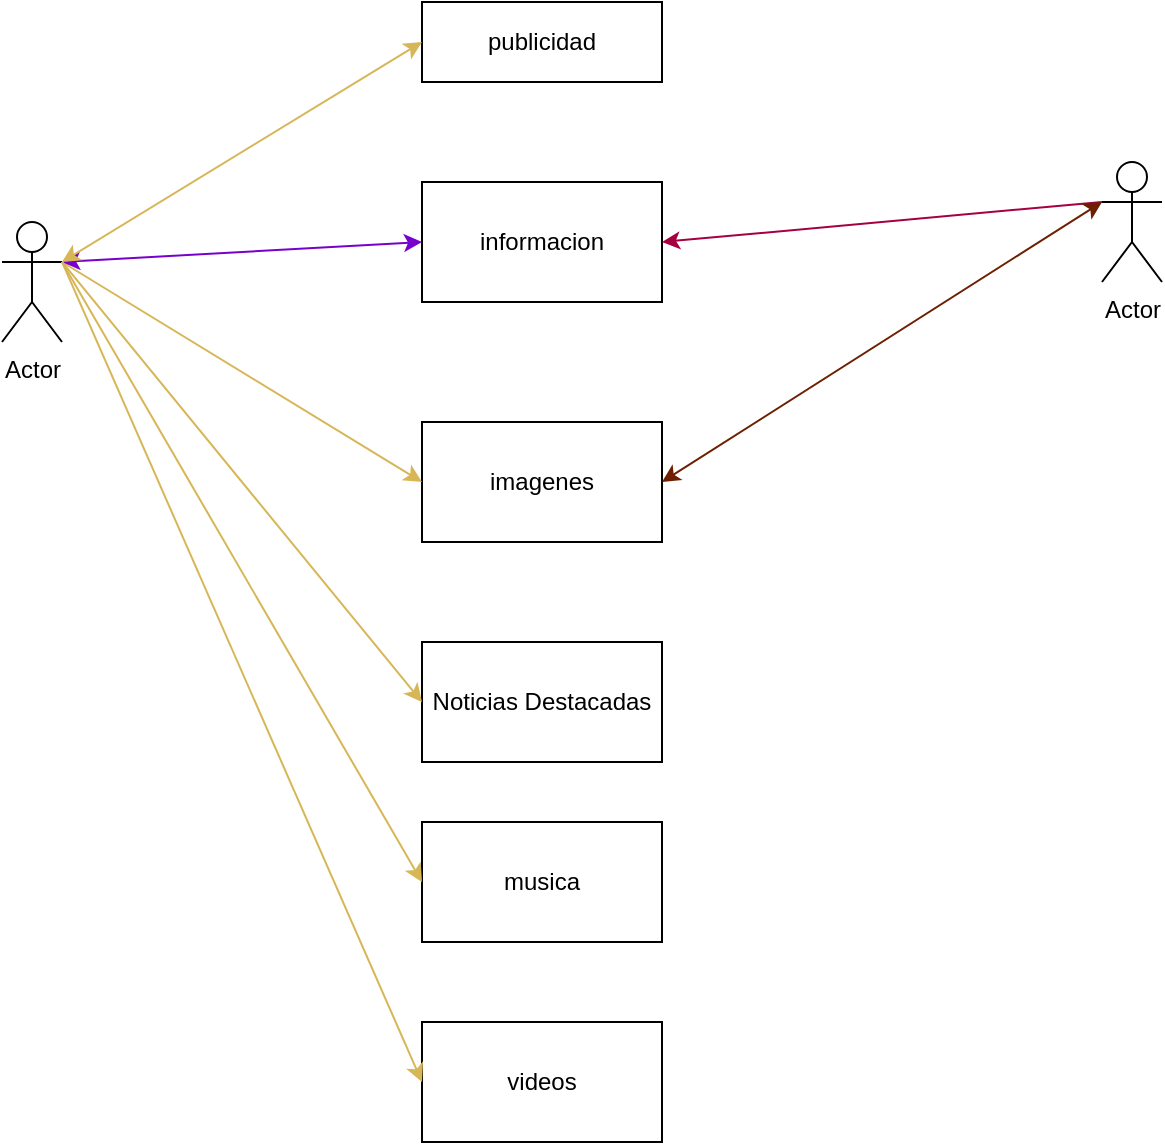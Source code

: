 <mxfile version="12.7.9" type="device"><diagram id="cQtsVK-wPbzoUickOhKt" name="Página-1"><mxGraphModel dx="1038" dy="640" grid="1" gridSize="10" guides="1" tooltips="1" connect="1" arrows="1" fold="1" page="1" pageScale="1" pageWidth="827" pageHeight="1169" math="0" shadow="0"><root><mxCell id="0"/><mxCell id="1" parent="0"/><mxCell id="dxaz1-LRr7kSqKhdhvzg-1" value="publicidad" style="rounded=0;whiteSpace=wrap;html=1;" vertex="1" parent="1"><mxGeometry x="320" y="40" width="120" height="40" as="geometry"/></mxCell><mxCell id="dxaz1-LRr7kSqKhdhvzg-2" value="imagenes" style="rounded=0;whiteSpace=wrap;html=1;" vertex="1" parent="1"><mxGeometry x="320" y="250" width="120" height="60" as="geometry"/></mxCell><mxCell id="dxaz1-LRr7kSqKhdhvzg-10" value="Actor" style="shape=umlActor;verticalLabelPosition=bottom;labelBackgroundColor=#ffffff;verticalAlign=top;html=1;outlineConnect=0;" vertex="1" parent="1"><mxGeometry x="110" y="150" width="30" height="60" as="geometry"/></mxCell><mxCell id="dxaz1-LRr7kSqKhdhvzg-11" value="Actor" style="shape=umlActor;verticalLabelPosition=bottom;labelBackgroundColor=#ffffff;verticalAlign=top;html=1;outlineConnect=0;" vertex="1" parent="1"><mxGeometry x="660" y="120" width="30" height="60" as="geometry"/></mxCell><mxCell id="dxaz1-LRr7kSqKhdhvzg-13" value="informacion" style="rounded=0;whiteSpace=wrap;html=1;" vertex="1" parent="1"><mxGeometry x="320" y="130" width="120" height="60" as="geometry"/></mxCell><mxCell id="dxaz1-LRr7kSqKhdhvzg-20" value="" style="endArrow=classic;html=1;entryX=0;entryY=0.5;entryDx=0;entryDy=0;fillColor=#fff2cc;strokeColor=#d6b656;" edge="1" parent="1" target="dxaz1-LRr7kSqKhdhvzg-2"><mxGeometry width="50" height="50" relative="1" as="geometry"><mxPoint x="140" y="170" as="sourcePoint"/><mxPoint x="220" y="190" as="targetPoint"/></mxGeometry></mxCell><mxCell id="dxaz1-LRr7kSqKhdhvzg-21" value="" style="endArrow=classic;html=1;entryX=1;entryY=0.5;entryDx=0;entryDy=0;exitX=0;exitY=0.333;exitDx=0;exitDy=0;exitPerimeter=0;fillColor=#d80073;strokeColor=#A50040;" edge="1" parent="1" source="dxaz1-LRr7kSqKhdhvzg-11" target="dxaz1-LRr7kSqKhdhvzg-13"><mxGeometry width="50" height="50" relative="1" as="geometry"><mxPoint x="390" y="340" as="sourcePoint"/><mxPoint x="440" y="290" as="targetPoint"/><Array as="points"/></mxGeometry></mxCell><mxCell id="dxaz1-LRr7kSqKhdhvzg-24" value="" style="endArrow=classic;startArrow=classic;html=1;exitX=1;exitY=0.333;exitDx=0;exitDy=0;exitPerimeter=0;entryX=0;entryY=0.5;entryDx=0;entryDy=0;fillColor=#aa00ff;strokeColor=#7700CC;" edge="1" parent="1" source="dxaz1-LRr7kSqKhdhvzg-10" target="dxaz1-LRr7kSqKhdhvzg-13"><mxGeometry width="50" height="50" relative="1" as="geometry"><mxPoint x="220" y="190" as="sourcePoint"/><mxPoint x="270" y="140" as="targetPoint"/></mxGeometry></mxCell><mxCell id="dxaz1-LRr7kSqKhdhvzg-27" value="" style="endArrow=classic;startArrow=classic;html=1;exitX=1;exitY=0.5;exitDx=0;exitDy=0;entryX=0;entryY=0.333;entryDx=0;entryDy=0;entryPerimeter=0;fillColor=#a0522d;strokeColor=#6D1F00;" edge="1" parent="1" source="dxaz1-LRr7kSqKhdhvzg-2" target="dxaz1-LRr7kSqKhdhvzg-11"><mxGeometry width="50" height="50" relative="1" as="geometry"><mxPoint x="530" y="260" as="sourcePoint"/><mxPoint x="580" y="210" as="targetPoint"/></mxGeometry></mxCell><mxCell id="dxaz1-LRr7kSqKhdhvzg-28" value="" style="endArrow=classic;startArrow=classic;html=1;entryX=0;entryY=0.5;entryDx=0;entryDy=0;exitX=1;exitY=0.333;exitDx=0;exitDy=0;exitPerimeter=0;fillColor=#fff2cc;strokeColor=#d6b656;gradientColor=#ffd966;" edge="1" parent="1" source="dxaz1-LRr7kSqKhdhvzg-10" target="dxaz1-LRr7kSqKhdhvzg-1"><mxGeometry width="50" height="50" relative="1" as="geometry"><mxPoint x="150" y="170" as="sourcePoint"/><mxPoint x="240" y="60" as="targetPoint"/></mxGeometry></mxCell><mxCell id="dxaz1-LRr7kSqKhdhvzg-31" value="Noticias Destacadas" style="rounded=0;whiteSpace=wrap;html=1;" vertex="1" parent="1"><mxGeometry x="320" y="360" width="120" height="60" as="geometry"/></mxCell><mxCell id="dxaz1-LRr7kSqKhdhvzg-32" value="" style="endArrow=classic;html=1;exitX=1;exitY=0.333;exitDx=0;exitDy=0;exitPerimeter=0;entryX=0;entryY=0.5;entryDx=0;entryDy=0;gradientColor=#ffd966;fillColor=#fff2cc;strokeColor=#d6b656;" edge="1" parent="1" source="dxaz1-LRr7kSqKhdhvzg-10" target="dxaz1-LRr7kSqKhdhvzg-31"><mxGeometry width="50" height="50" relative="1" as="geometry"><mxPoint x="170" y="330" as="sourcePoint"/><mxPoint x="220" y="280" as="targetPoint"/></mxGeometry></mxCell><mxCell id="dxaz1-LRr7kSqKhdhvzg-33" value="musica" style="rounded=0;whiteSpace=wrap;html=1;" vertex="1" parent="1"><mxGeometry x="320" y="450" width="120" height="60" as="geometry"/></mxCell><mxCell id="dxaz1-LRr7kSqKhdhvzg-34" value="" style="endArrow=classic;html=1;entryX=0;entryY=0.5;entryDx=0;entryDy=0;gradientColor=#ffd966;fillColor=#fff2cc;strokeColor=#d6b656;" edge="1" parent="1" target="dxaz1-LRr7kSqKhdhvzg-33"><mxGeometry width="50" height="50" relative="1" as="geometry"><mxPoint x="140" y="170" as="sourcePoint"/><mxPoint x="190" y="270" as="targetPoint"/></mxGeometry></mxCell><mxCell id="dxaz1-LRr7kSqKhdhvzg-35" value="videos" style="rounded=0;whiteSpace=wrap;html=1;" vertex="1" parent="1"><mxGeometry x="320" y="550" width="120" height="60" as="geometry"/></mxCell><mxCell id="dxaz1-LRr7kSqKhdhvzg-36" value="" style="endArrow=classic;html=1;exitX=1;exitY=0.333;exitDx=0;exitDy=0;exitPerimeter=0;entryX=0;entryY=0.5;entryDx=0;entryDy=0;gradientColor=#ffd966;fillColor=#fff2cc;strokeColor=#d6b656;" edge="1" parent="1" source="dxaz1-LRr7kSqKhdhvzg-10" target="dxaz1-LRr7kSqKhdhvzg-35"><mxGeometry width="50" height="50" relative="1" as="geometry"><mxPoint x="140" y="320" as="sourcePoint"/><mxPoint x="190" y="270" as="targetPoint"/></mxGeometry></mxCell></root></mxGraphModel></diagram></mxfile>